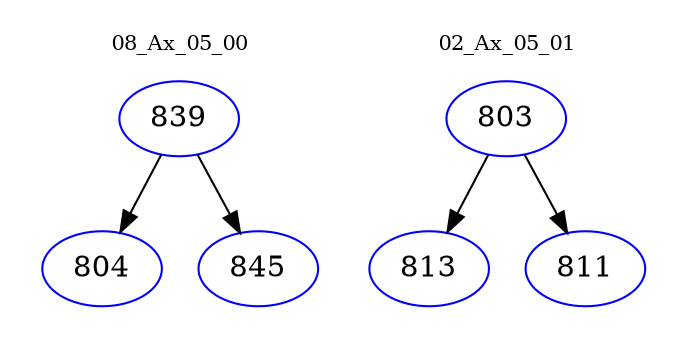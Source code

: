 digraph{
subgraph cluster_0 {
color = white
label = "08_Ax_05_00";
fontsize=10;
T0_839 [label="839", color="blue"]
T0_839 -> T0_804 [color="black"]
T0_804 [label="804", color="blue"]
T0_839 -> T0_845 [color="black"]
T0_845 [label="845", color="blue"]
}
subgraph cluster_1 {
color = white
label = "02_Ax_05_01";
fontsize=10;
T1_803 [label="803", color="blue"]
T1_803 -> T1_813 [color="black"]
T1_813 [label="813", color="blue"]
T1_803 -> T1_811 [color="black"]
T1_811 [label="811", color="blue"]
}
}
